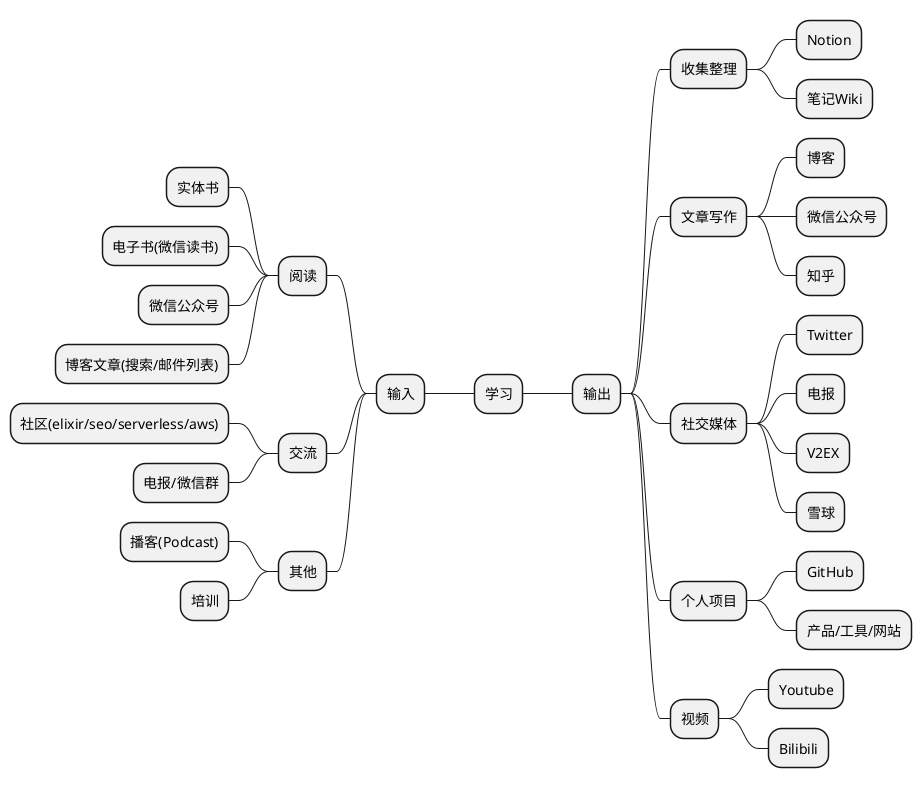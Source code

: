 @startmindmap
skinparam monochrome true
+ 学习
++ 输出
+++ 收集整理
++++ Notion
++++ 笔记Wiki
+++ 文章写作
++++ 博客
++++ 微信公众号
++++ 知乎
+++ 社交媒体
++++ Twitter
++++ 电报
++++ V2EX
++++ 雪球
+++ 个人项目
++++ GitHub
++++ 产品/工具/网站
+++ 视频
++++ Youtube
++++ Bilibili
-- 输入
--- 阅读
---- 实体书
---- 电子书(微信读书)
---- 微信公众号
---- 博客文章(搜索/邮件列表)
--- 交流
---- 社区(elixir/seo/serverless/aws)
---- 电报/微信群
--- 其他
---- 播客(Podcast)
---- 培训
@endmindmap